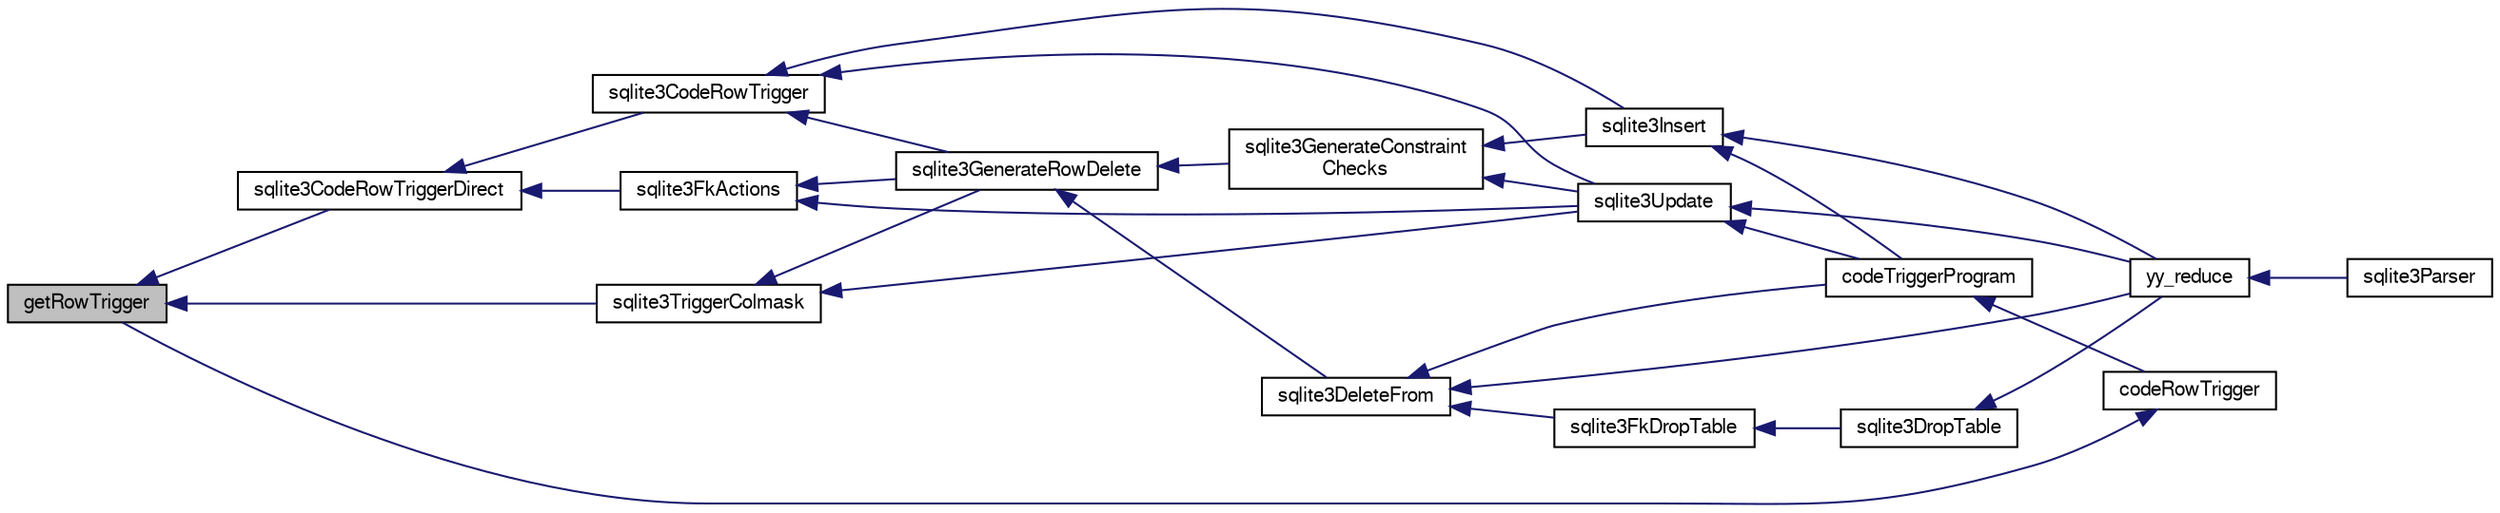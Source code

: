 digraph "getRowTrigger"
{
  edge [fontname="FreeSans",fontsize="10",labelfontname="FreeSans",labelfontsize="10"];
  node [fontname="FreeSans",fontsize="10",shape=record];
  rankdir="LR";
  Node131939 [label="getRowTrigger",height=0.2,width=0.4,color="black", fillcolor="grey75", style="filled", fontcolor="black"];
  Node131939 -> Node131940 [dir="back",color="midnightblue",fontsize="10",style="solid",fontname="FreeSans"];
  Node131940 [label="sqlite3CodeRowTriggerDirect",height=0.2,width=0.4,color="black", fillcolor="white", style="filled",URL="$sqlite3_8c.html#ad92829f9001bcf89a0299dad5a48acd4"];
  Node131940 -> Node131941 [dir="back",color="midnightblue",fontsize="10",style="solid",fontname="FreeSans"];
  Node131941 [label="sqlite3FkActions",height=0.2,width=0.4,color="black", fillcolor="white", style="filled",URL="$sqlite3_8c.html#a39159bd1623724946c22355ba7f3ef90"];
  Node131941 -> Node131942 [dir="back",color="midnightblue",fontsize="10",style="solid",fontname="FreeSans"];
  Node131942 [label="sqlite3GenerateRowDelete",height=0.2,width=0.4,color="black", fillcolor="white", style="filled",URL="$sqlite3_8c.html#a2c76cbf3027fc18fdbb8cb4cd96b77d9"];
  Node131942 -> Node131943 [dir="back",color="midnightblue",fontsize="10",style="solid",fontname="FreeSans"];
  Node131943 [label="sqlite3DeleteFrom",height=0.2,width=0.4,color="black", fillcolor="white", style="filled",URL="$sqlite3_8c.html#ab9b4b45349188b49eabb23f94608a091"];
  Node131943 -> Node131944 [dir="back",color="midnightblue",fontsize="10",style="solid",fontname="FreeSans"];
  Node131944 [label="sqlite3FkDropTable",height=0.2,width=0.4,color="black", fillcolor="white", style="filled",URL="$sqlite3_8c.html#a1218c6fc74e89152ceaa4760e82f5ef9"];
  Node131944 -> Node131945 [dir="back",color="midnightblue",fontsize="10",style="solid",fontname="FreeSans"];
  Node131945 [label="sqlite3DropTable",height=0.2,width=0.4,color="black", fillcolor="white", style="filled",URL="$sqlite3_8c.html#a5534f77364b5568783c0e50db3c9defb"];
  Node131945 -> Node131946 [dir="back",color="midnightblue",fontsize="10",style="solid",fontname="FreeSans"];
  Node131946 [label="yy_reduce",height=0.2,width=0.4,color="black", fillcolor="white", style="filled",URL="$sqlite3_8c.html#a7c419a9b25711c666a9a2449ef377f14"];
  Node131946 -> Node131947 [dir="back",color="midnightblue",fontsize="10",style="solid",fontname="FreeSans"];
  Node131947 [label="sqlite3Parser",height=0.2,width=0.4,color="black", fillcolor="white", style="filled",URL="$sqlite3_8c.html#a0327d71a5fabe0b6a343d78a2602e72a"];
  Node131943 -> Node131948 [dir="back",color="midnightblue",fontsize="10",style="solid",fontname="FreeSans"];
  Node131948 [label="codeTriggerProgram",height=0.2,width=0.4,color="black", fillcolor="white", style="filled",URL="$sqlite3_8c.html#a120801f59d9281d201d2ff4b2606836e"];
  Node131948 -> Node131949 [dir="back",color="midnightblue",fontsize="10",style="solid",fontname="FreeSans"];
  Node131949 [label="codeRowTrigger",height=0.2,width=0.4,color="black", fillcolor="white", style="filled",URL="$sqlite3_8c.html#a463cea5aaaf388b560b206570a0022fc"];
  Node131949 -> Node131939 [dir="back",color="midnightblue",fontsize="10",style="solid",fontname="FreeSans"];
  Node131943 -> Node131946 [dir="back",color="midnightblue",fontsize="10",style="solid",fontname="FreeSans"];
  Node131942 -> Node131950 [dir="back",color="midnightblue",fontsize="10",style="solid",fontname="FreeSans"];
  Node131950 [label="sqlite3GenerateConstraint\lChecks",height=0.2,width=0.4,color="black", fillcolor="white", style="filled",URL="$sqlite3_8c.html#aef639c1e6a0c0a67ca6e7690ad931bd2"];
  Node131950 -> Node131951 [dir="back",color="midnightblue",fontsize="10",style="solid",fontname="FreeSans"];
  Node131951 [label="sqlite3Insert",height=0.2,width=0.4,color="black", fillcolor="white", style="filled",URL="$sqlite3_8c.html#a5b17c9c2000bae6bdff8e6be48d7dc2b"];
  Node131951 -> Node131948 [dir="back",color="midnightblue",fontsize="10",style="solid",fontname="FreeSans"];
  Node131951 -> Node131946 [dir="back",color="midnightblue",fontsize="10",style="solid",fontname="FreeSans"];
  Node131950 -> Node131952 [dir="back",color="midnightblue",fontsize="10",style="solid",fontname="FreeSans"];
  Node131952 [label="sqlite3Update",height=0.2,width=0.4,color="black", fillcolor="white", style="filled",URL="$sqlite3_8c.html#ac5aa67c46e8cc8174566fabe6809fafa"];
  Node131952 -> Node131948 [dir="back",color="midnightblue",fontsize="10",style="solid",fontname="FreeSans"];
  Node131952 -> Node131946 [dir="back",color="midnightblue",fontsize="10",style="solid",fontname="FreeSans"];
  Node131941 -> Node131952 [dir="back",color="midnightblue",fontsize="10",style="solid",fontname="FreeSans"];
  Node131940 -> Node131953 [dir="back",color="midnightblue",fontsize="10",style="solid",fontname="FreeSans"];
  Node131953 [label="sqlite3CodeRowTrigger",height=0.2,width=0.4,color="black", fillcolor="white", style="filled",URL="$sqlite3_8c.html#a37f21393c74de4d01b16761ee9abacd9"];
  Node131953 -> Node131942 [dir="back",color="midnightblue",fontsize="10",style="solid",fontname="FreeSans"];
  Node131953 -> Node131951 [dir="back",color="midnightblue",fontsize="10",style="solid",fontname="FreeSans"];
  Node131953 -> Node131952 [dir="back",color="midnightblue",fontsize="10",style="solid",fontname="FreeSans"];
  Node131939 -> Node131954 [dir="back",color="midnightblue",fontsize="10",style="solid",fontname="FreeSans"];
  Node131954 [label="sqlite3TriggerColmask",height=0.2,width=0.4,color="black", fillcolor="white", style="filled",URL="$sqlite3_8c.html#acace8e99e37ae5e84ea03c65e820c540"];
  Node131954 -> Node131942 [dir="back",color="midnightblue",fontsize="10",style="solid",fontname="FreeSans"];
  Node131954 -> Node131952 [dir="back",color="midnightblue",fontsize="10",style="solid",fontname="FreeSans"];
}

